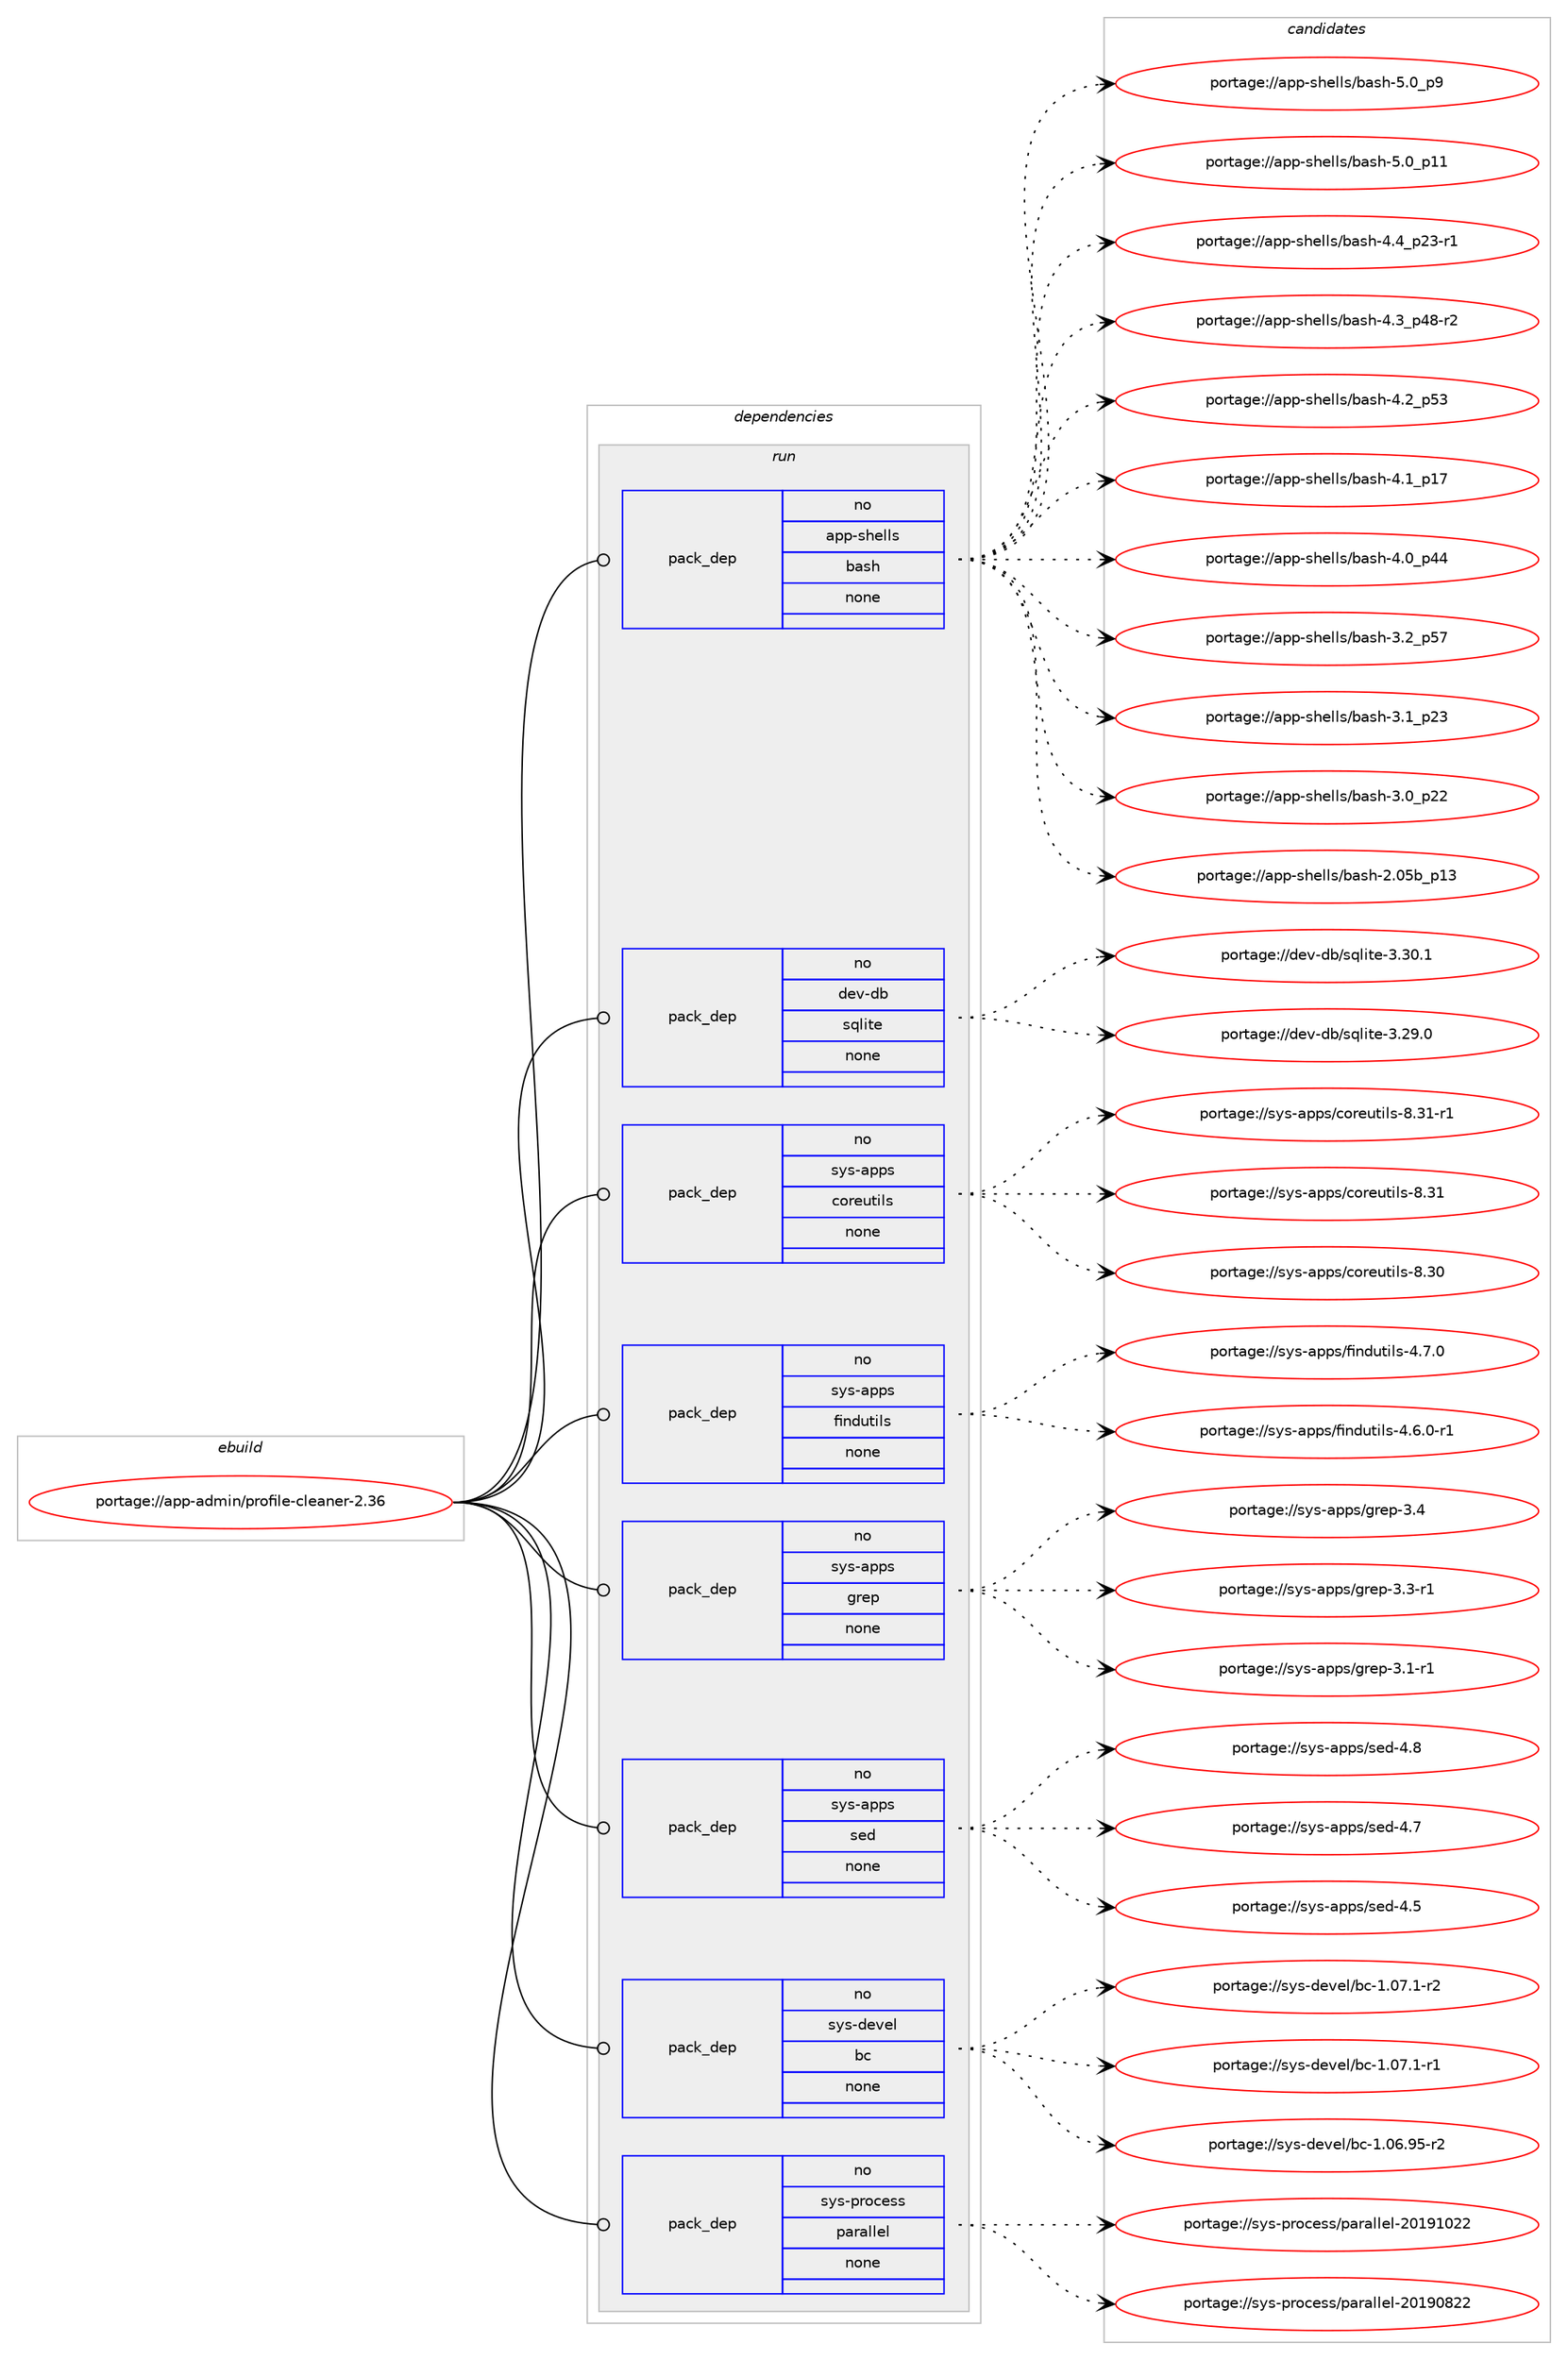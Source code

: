 digraph prolog {

# *************
# Graph options
# *************

newrank=true;
concentrate=true;
compound=true;
graph [rankdir=LR,fontname=Helvetica,fontsize=10,ranksep=1.5];#, ranksep=2.5, nodesep=0.2];
edge  [arrowhead=vee];
node  [fontname=Helvetica,fontsize=10];

# **********
# The ebuild
# **********

subgraph cluster_leftcol {
color=gray;
rank=same;
label=<<i>ebuild</i>>;
id [label="portage://app-admin/profile-cleaner-2.36", color=red, width=4, href="../app-admin/profile-cleaner-2.36.svg"];
}

# ****************
# The dependencies
# ****************

subgraph cluster_midcol {
color=gray;
label=<<i>dependencies</i>>;
subgraph cluster_compile {
fillcolor="#eeeeee";
style=filled;
label=<<i>compile</i>>;
}
subgraph cluster_compileandrun {
fillcolor="#eeeeee";
style=filled;
label=<<i>compile and run</i>>;
}
subgraph cluster_run {
fillcolor="#eeeeee";
style=filled;
label=<<i>run</i>>;
subgraph pack463 {
dependency610 [label=<<TABLE BORDER="0" CELLBORDER="1" CELLSPACING="0" CELLPADDING="4" WIDTH="220"><TR><TD ROWSPAN="6" CELLPADDING="30">pack_dep</TD></TR><TR><TD WIDTH="110">no</TD></TR><TR><TD>app-shells</TD></TR><TR><TD>bash</TD></TR><TR><TD>none</TD></TR><TR><TD></TD></TR></TABLE>>, shape=none, color=blue];
}
id:e -> dependency610:w [weight=20,style="solid",arrowhead="odot"];
subgraph pack464 {
dependency611 [label=<<TABLE BORDER="0" CELLBORDER="1" CELLSPACING="0" CELLPADDING="4" WIDTH="220"><TR><TD ROWSPAN="6" CELLPADDING="30">pack_dep</TD></TR><TR><TD WIDTH="110">no</TD></TR><TR><TD>dev-db</TD></TR><TR><TD>sqlite</TD></TR><TR><TD>none</TD></TR><TR><TD></TD></TR></TABLE>>, shape=none, color=blue];
}
id:e -> dependency611:w [weight=20,style="solid",arrowhead="odot"];
subgraph pack465 {
dependency612 [label=<<TABLE BORDER="0" CELLBORDER="1" CELLSPACING="0" CELLPADDING="4" WIDTH="220"><TR><TD ROWSPAN="6" CELLPADDING="30">pack_dep</TD></TR><TR><TD WIDTH="110">no</TD></TR><TR><TD>sys-apps</TD></TR><TR><TD>coreutils</TD></TR><TR><TD>none</TD></TR><TR><TD></TD></TR></TABLE>>, shape=none, color=blue];
}
id:e -> dependency612:w [weight=20,style="solid",arrowhead="odot"];
subgraph pack466 {
dependency613 [label=<<TABLE BORDER="0" CELLBORDER="1" CELLSPACING="0" CELLPADDING="4" WIDTH="220"><TR><TD ROWSPAN="6" CELLPADDING="30">pack_dep</TD></TR><TR><TD WIDTH="110">no</TD></TR><TR><TD>sys-apps</TD></TR><TR><TD>findutils</TD></TR><TR><TD>none</TD></TR><TR><TD></TD></TR></TABLE>>, shape=none, color=blue];
}
id:e -> dependency613:w [weight=20,style="solid",arrowhead="odot"];
subgraph pack467 {
dependency614 [label=<<TABLE BORDER="0" CELLBORDER="1" CELLSPACING="0" CELLPADDING="4" WIDTH="220"><TR><TD ROWSPAN="6" CELLPADDING="30">pack_dep</TD></TR><TR><TD WIDTH="110">no</TD></TR><TR><TD>sys-apps</TD></TR><TR><TD>grep</TD></TR><TR><TD>none</TD></TR><TR><TD></TD></TR></TABLE>>, shape=none, color=blue];
}
id:e -> dependency614:w [weight=20,style="solid",arrowhead="odot"];
subgraph pack468 {
dependency615 [label=<<TABLE BORDER="0" CELLBORDER="1" CELLSPACING="0" CELLPADDING="4" WIDTH="220"><TR><TD ROWSPAN="6" CELLPADDING="30">pack_dep</TD></TR><TR><TD WIDTH="110">no</TD></TR><TR><TD>sys-apps</TD></TR><TR><TD>sed</TD></TR><TR><TD>none</TD></TR><TR><TD></TD></TR></TABLE>>, shape=none, color=blue];
}
id:e -> dependency615:w [weight=20,style="solid",arrowhead="odot"];
subgraph pack469 {
dependency616 [label=<<TABLE BORDER="0" CELLBORDER="1" CELLSPACING="0" CELLPADDING="4" WIDTH="220"><TR><TD ROWSPAN="6" CELLPADDING="30">pack_dep</TD></TR><TR><TD WIDTH="110">no</TD></TR><TR><TD>sys-devel</TD></TR><TR><TD>bc</TD></TR><TR><TD>none</TD></TR><TR><TD></TD></TR></TABLE>>, shape=none, color=blue];
}
id:e -> dependency616:w [weight=20,style="solid",arrowhead="odot"];
subgraph pack470 {
dependency617 [label=<<TABLE BORDER="0" CELLBORDER="1" CELLSPACING="0" CELLPADDING="4" WIDTH="220"><TR><TD ROWSPAN="6" CELLPADDING="30">pack_dep</TD></TR><TR><TD WIDTH="110">no</TD></TR><TR><TD>sys-process</TD></TR><TR><TD>parallel</TD></TR><TR><TD>none</TD></TR><TR><TD></TD></TR></TABLE>>, shape=none, color=blue];
}
id:e -> dependency617:w [weight=20,style="solid",arrowhead="odot"];
}
}

# **************
# The candidates
# **************

subgraph cluster_choices {
rank=same;
color=gray;
label=<<i>candidates</i>>;

subgraph choice463 {
color=black;
nodesep=1;
choice9711211245115104101108108115479897115104455346489511257 [label="portage://app-shells/bash-5.0_p9", color=red, width=4,href="../app-shells/bash-5.0_p9.svg"];
choice971121124511510410110810811547989711510445534648951124949 [label="portage://app-shells/bash-5.0_p11", color=red, width=4,href="../app-shells/bash-5.0_p11.svg"];
choice9711211245115104101108108115479897115104455246529511250514511449 [label="portage://app-shells/bash-4.4_p23-r1", color=red, width=4,href="../app-shells/bash-4.4_p23-r1.svg"];
choice9711211245115104101108108115479897115104455246519511252564511450 [label="portage://app-shells/bash-4.3_p48-r2", color=red, width=4,href="../app-shells/bash-4.3_p48-r2.svg"];
choice971121124511510410110810811547989711510445524650951125351 [label="portage://app-shells/bash-4.2_p53", color=red, width=4,href="../app-shells/bash-4.2_p53.svg"];
choice971121124511510410110810811547989711510445524649951124955 [label="portage://app-shells/bash-4.1_p17", color=red, width=4,href="../app-shells/bash-4.1_p17.svg"];
choice971121124511510410110810811547989711510445524648951125252 [label="portage://app-shells/bash-4.0_p44", color=red, width=4,href="../app-shells/bash-4.0_p44.svg"];
choice971121124511510410110810811547989711510445514650951125355 [label="portage://app-shells/bash-3.2_p57", color=red, width=4,href="../app-shells/bash-3.2_p57.svg"];
choice971121124511510410110810811547989711510445514649951125051 [label="portage://app-shells/bash-3.1_p23", color=red, width=4,href="../app-shells/bash-3.1_p23.svg"];
choice971121124511510410110810811547989711510445514648951125050 [label="portage://app-shells/bash-3.0_p22", color=red, width=4,href="../app-shells/bash-3.0_p22.svg"];
choice9711211245115104101108108115479897115104455046485398951124951 [label="portage://app-shells/bash-2.05b_p13", color=red, width=4,href="../app-shells/bash-2.05b_p13.svg"];
dependency610:e -> choice9711211245115104101108108115479897115104455346489511257:w [style=dotted,weight="100"];
dependency610:e -> choice971121124511510410110810811547989711510445534648951124949:w [style=dotted,weight="100"];
dependency610:e -> choice9711211245115104101108108115479897115104455246529511250514511449:w [style=dotted,weight="100"];
dependency610:e -> choice9711211245115104101108108115479897115104455246519511252564511450:w [style=dotted,weight="100"];
dependency610:e -> choice971121124511510410110810811547989711510445524650951125351:w [style=dotted,weight="100"];
dependency610:e -> choice971121124511510410110810811547989711510445524649951124955:w [style=dotted,weight="100"];
dependency610:e -> choice971121124511510410110810811547989711510445524648951125252:w [style=dotted,weight="100"];
dependency610:e -> choice971121124511510410110810811547989711510445514650951125355:w [style=dotted,weight="100"];
dependency610:e -> choice971121124511510410110810811547989711510445514649951125051:w [style=dotted,weight="100"];
dependency610:e -> choice971121124511510410110810811547989711510445514648951125050:w [style=dotted,weight="100"];
dependency610:e -> choice9711211245115104101108108115479897115104455046485398951124951:w [style=dotted,weight="100"];
}
subgraph choice464 {
color=black;
nodesep=1;
choice10010111845100984711511310810511610145514651484649 [label="portage://dev-db/sqlite-3.30.1", color=red, width=4,href="../dev-db/sqlite-3.30.1.svg"];
choice10010111845100984711511310810511610145514650574648 [label="portage://dev-db/sqlite-3.29.0", color=red, width=4,href="../dev-db/sqlite-3.29.0.svg"];
dependency611:e -> choice10010111845100984711511310810511610145514651484649:w [style=dotted,weight="100"];
dependency611:e -> choice10010111845100984711511310810511610145514650574648:w [style=dotted,weight="100"];
}
subgraph choice465 {
color=black;
nodesep=1;
choice1151211154597112112115479911111410111711610510811545564651494511449 [label="portage://sys-apps/coreutils-8.31-r1", color=red, width=4,href="../sys-apps/coreutils-8.31-r1.svg"];
choice115121115459711211211547991111141011171161051081154556465149 [label="portage://sys-apps/coreutils-8.31", color=red, width=4,href="../sys-apps/coreutils-8.31.svg"];
choice115121115459711211211547991111141011171161051081154556465148 [label="portage://sys-apps/coreutils-8.30", color=red, width=4,href="../sys-apps/coreutils-8.30.svg"];
dependency612:e -> choice1151211154597112112115479911111410111711610510811545564651494511449:w [style=dotted,weight="100"];
dependency612:e -> choice115121115459711211211547991111141011171161051081154556465149:w [style=dotted,weight="100"];
dependency612:e -> choice115121115459711211211547991111141011171161051081154556465148:w [style=dotted,weight="100"];
}
subgraph choice466 {
color=black;
nodesep=1;
choice115121115459711211211547102105110100117116105108115455246554648 [label="portage://sys-apps/findutils-4.7.0", color=red, width=4,href="../sys-apps/findutils-4.7.0.svg"];
choice1151211154597112112115471021051101001171161051081154552465446484511449 [label="portage://sys-apps/findutils-4.6.0-r1", color=red, width=4,href="../sys-apps/findutils-4.6.0-r1.svg"];
dependency613:e -> choice115121115459711211211547102105110100117116105108115455246554648:w [style=dotted,weight="100"];
dependency613:e -> choice1151211154597112112115471021051101001171161051081154552465446484511449:w [style=dotted,weight="100"];
}
subgraph choice467 {
color=black;
nodesep=1;
choice11512111545971121121154710311410111245514652 [label="portage://sys-apps/grep-3.4", color=red, width=4,href="../sys-apps/grep-3.4.svg"];
choice115121115459711211211547103114101112455146514511449 [label="portage://sys-apps/grep-3.3-r1", color=red, width=4,href="../sys-apps/grep-3.3-r1.svg"];
choice115121115459711211211547103114101112455146494511449 [label="portage://sys-apps/grep-3.1-r1", color=red, width=4,href="../sys-apps/grep-3.1-r1.svg"];
dependency614:e -> choice11512111545971121121154710311410111245514652:w [style=dotted,weight="100"];
dependency614:e -> choice115121115459711211211547103114101112455146514511449:w [style=dotted,weight="100"];
dependency614:e -> choice115121115459711211211547103114101112455146494511449:w [style=dotted,weight="100"];
}
subgraph choice468 {
color=black;
nodesep=1;
choice11512111545971121121154711510110045524656 [label="portage://sys-apps/sed-4.8", color=red, width=4,href="../sys-apps/sed-4.8.svg"];
choice11512111545971121121154711510110045524655 [label="portage://sys-apps/sed-4.7", color=red, width=4,href="../sys-apps/sed-4.7.svg"];
choice11512111545971121121154711510110045524653 [label="portage://sys-apps/sed-4.5", color=red, width=4,href="../sys-apps/sed-4.5.svg"];
dependency615:e -> choice11512111545971121121154711510110045524656:w [style=dotted,weight="100"];
dependency615:e -> choice11512111545971121121154711510110045524655:w [style=dotted,weight="100"];
dependency615:e -> choice11512111545971121121154711510110045524653:w [style=dotted,weight="100"];
}
subgraph choice469 {
color=black;
nodesep=1;
choice11512111545100101118101108479899454946485546494511450 [label="portage://sys-devel/bc-1.07.1-r2", color=red, width=4,href="../sys-devel/bc-1.07.1-r2.svg"];
choice11512111545100101118101108479899454946485546494511449 [label="portage://sys-devel/bc-1.07.1-r1", color=red, width=4,href="../sys-devel/bc-1.07.1-r1.svg"];
choice1151211154510010111810110847989945494648544657534511450 [label="portage://sys-devel/bc-1.06.95-r2", color=red, width=4,href="../sys-devel/bc-1.06.95-r2.svg"];
dependency616:e -> choice11512111545100101118101108479899454946485546494511450:w [style=dotted,weight="100"];
dependency616:e -> choice11512111545100101118101108479899454946485546494511449:w [style=dotted,weight="100"];
dependency616:e -> choice1151211154510010111810110847989945494648544657534511450:w [style=dotted,weight="100"];
}
subgraph choice470 {
color=black;
nodesep=1;
choice1151211154511211411199101115115471129711497108108101108455048495749485050 [label="portage://sys-process/parallel-20191022", color=red, width=4,href="../sys-process/parallel-20191022.svg"];
choice1151211154511211411199101115115471129711497108108101108455048495748565050 [label="portage://sys-process/parallel-20190822", color=red, width=4,href="../sys-process/parallel-20190822.svg"];
dependency617:e -> choice1151211154511211411199101115115471129711497108108101108455048495749485050:w [style=dotted,weight="100"];
dependency617:e -> choice1151211154511211411199101115115471129711497108108101108455048495748565050:w [style=dotted,weight="100"];
}
}

}
